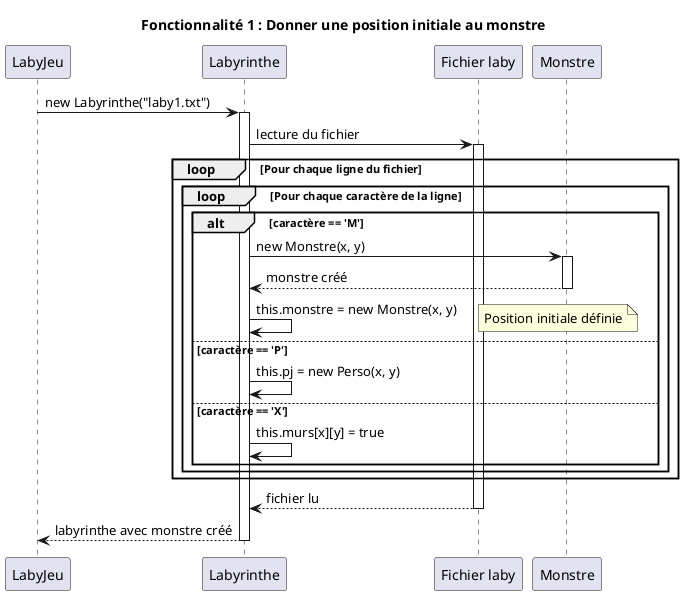 @startuml Fonctionnalité 1 - Position initiale du monstre
title Fonctionnalité 1 : Donner une position initiale au monstre

participant LabyJeu
participant Labyrinthe
participant "Fichier laby" as Fichier
participant Monstre

LabyJeu -> Labyrinthe : new Labyrinthe("laby1.txt")
activate Labyrinthe

Labyrinthe -> Fichier : lecture du fichier
activate Fichier

loop Pour chaque ligne du fichier
    loop Pour chaque caractère de la ligne
        alt caractère == 'M'
            Labyrinthe -> Monstre : new Monstre(x, y)
            activate Monstre
            Monstre --> Labyrinthe : monstre créé
            deactivate Monstre
            Labyrinthe -> Labyrinthe : this.monstre = new Monstre(x, y)
            note right : Position initiale définie
        else caractère == 'P'
            Labyrinthe -> Labyrinthe : this.pj = new Perso(x, y)
        else caractère == 'X'
            Labyrinthe -> Labyrinthe : this.murs[x][y] = true
        end
    end
end

Fichier --> Labyrinthe : fichier lu
deactivate Fichier

Labyrinthe --> LabyJeu : labyrinthe avec monstre créé
deactivate Labyrinthe

@enduml